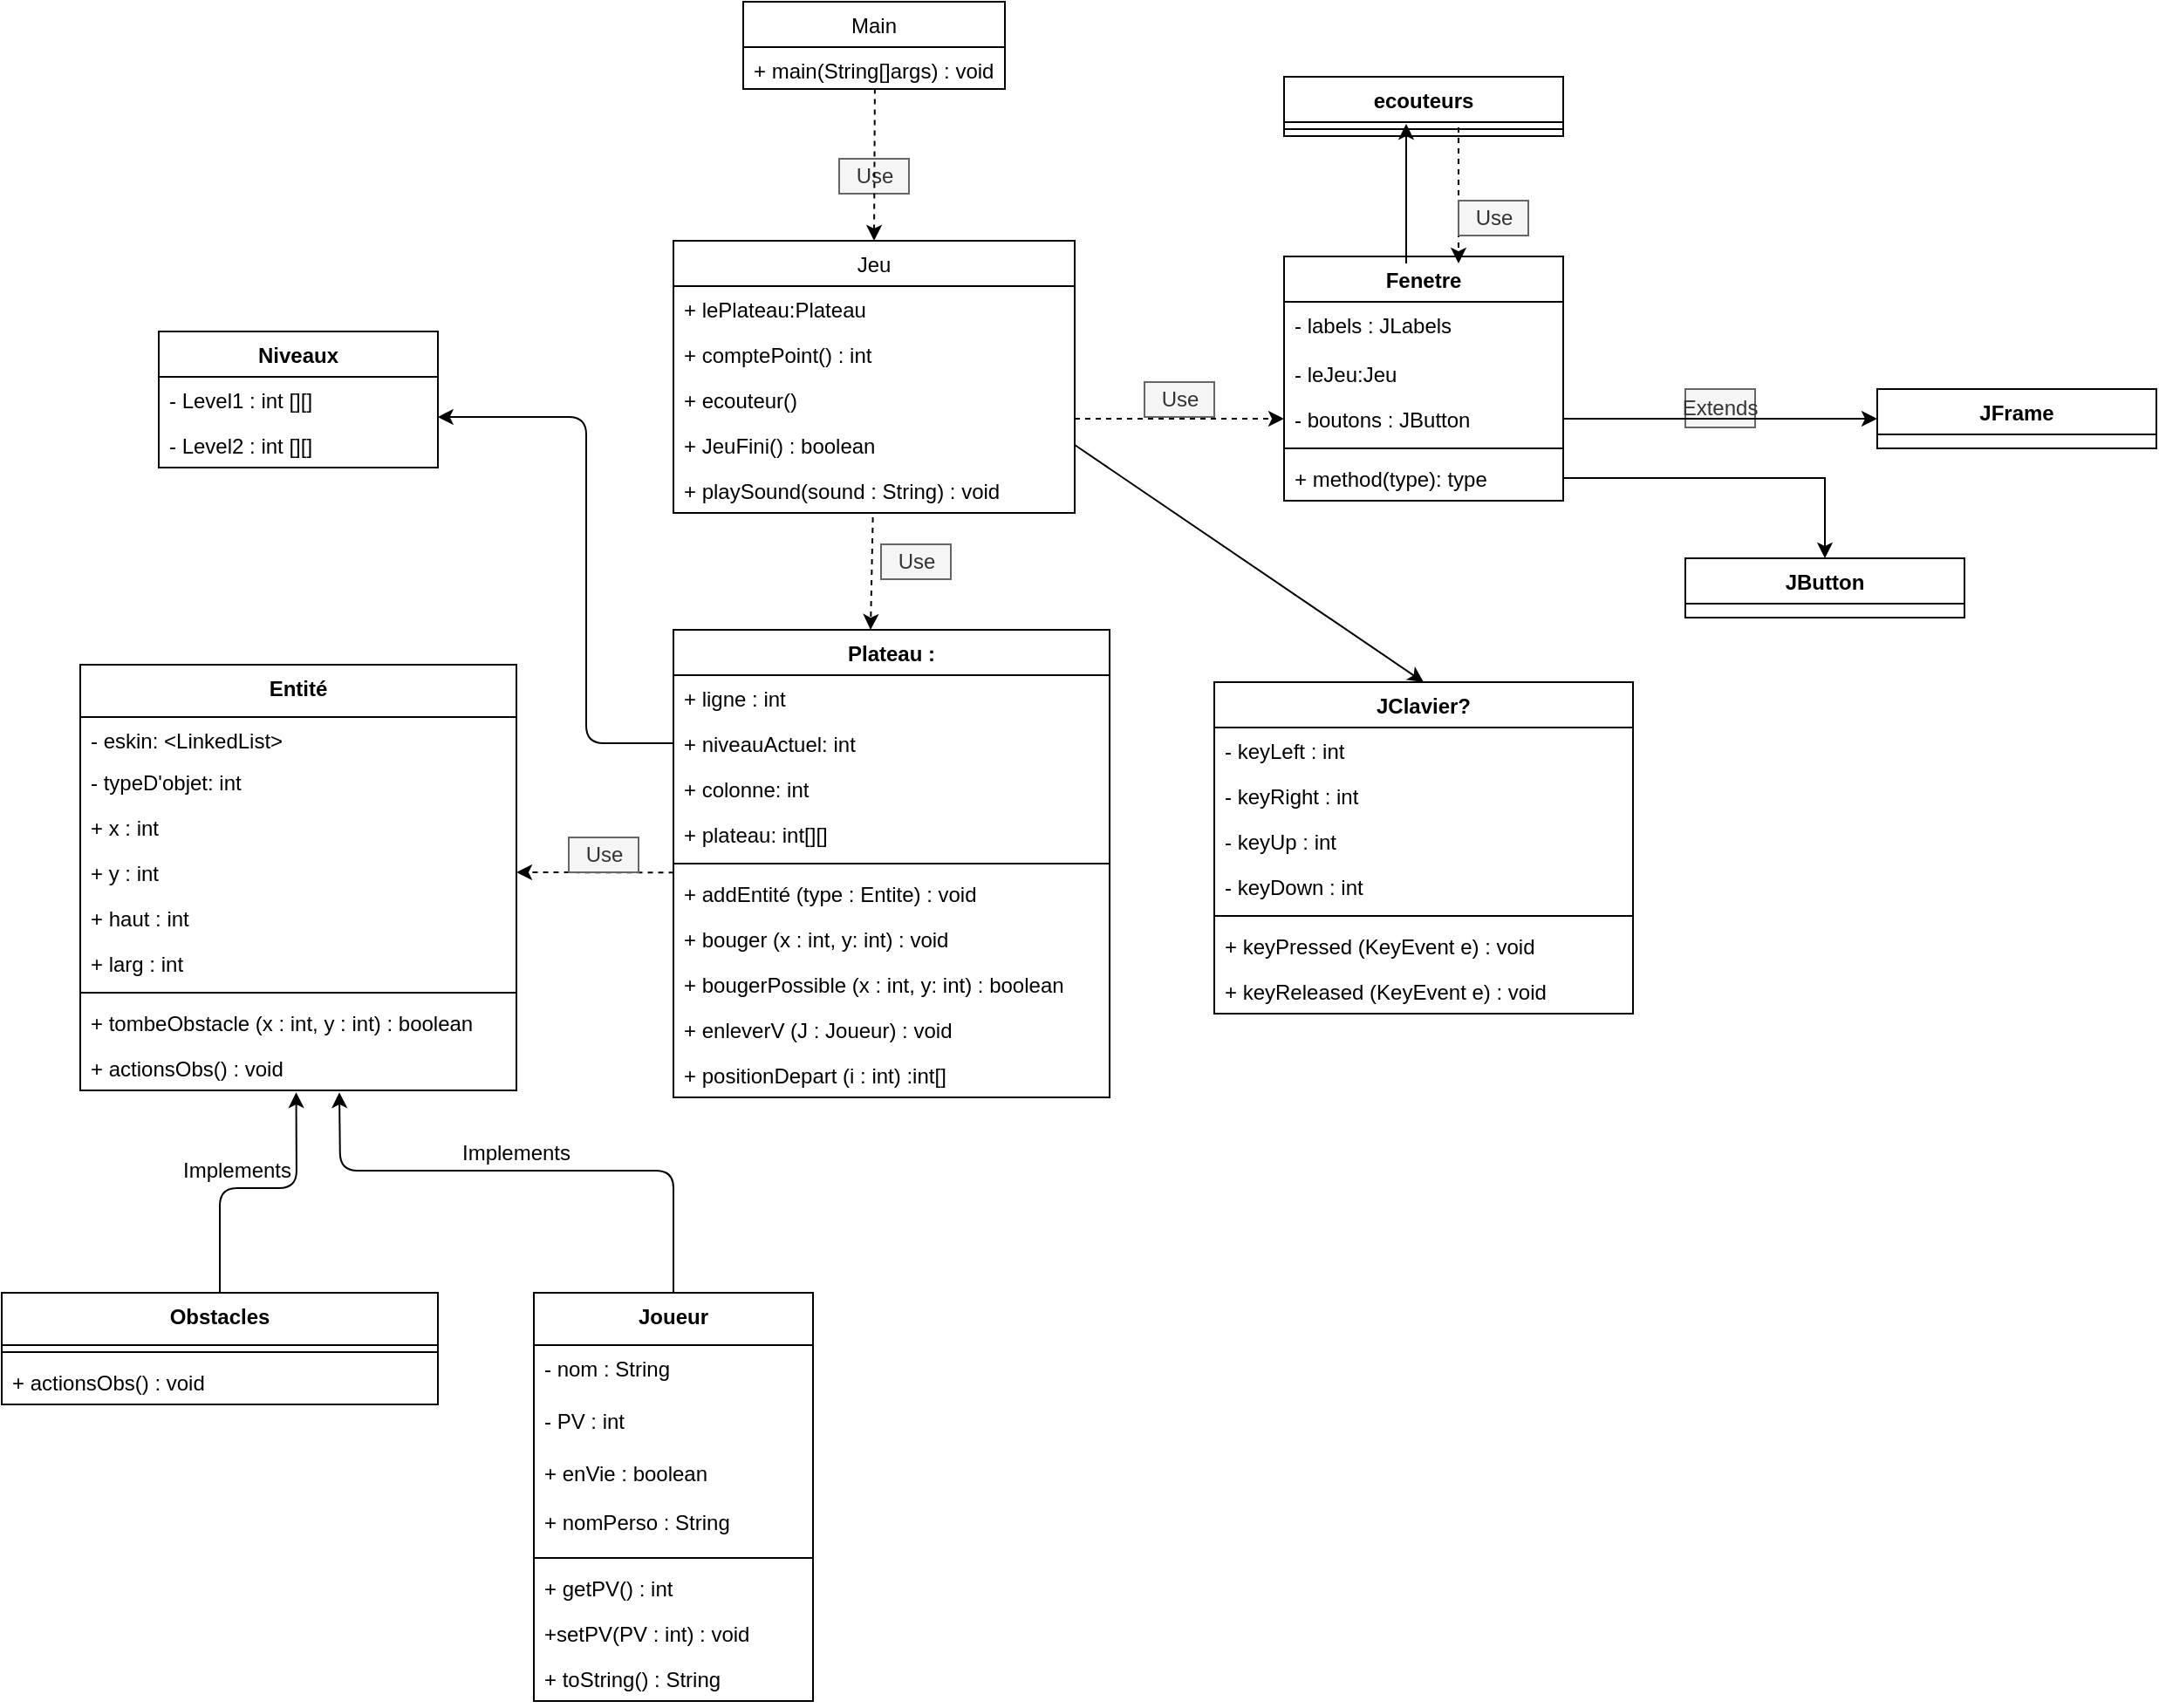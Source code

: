 <mxfile version="12.9.4" type="device"><diagram id="JENS7hhbElrBsfAX1zWO" name="Page-1"><mxGraphModel dx="1271" dy="1412" grid="0" gridSize="10" guides="1" tooltips="1" connect="1" arrows="1" fold="1" page="0" pageScale="1" pageWidth="850" pageHeight="1100" math="0" shadow="0"><root><mxCell id="0"/><mxCell id="1" parent="0"/><mxCell id="_E3UHqCzcMXtlIkbsIZ2-6" value="Use" style="text;html=1;align=center;verticalAlign=middle;resizable=0;points=[];autosize=1;strokeColor=#666666;fillColor=#f5f5f5;fontColor=#333333;gradientColor=none;" parent="1" vertex="1"><mxGeometry x="495" y="-520" width="40" height="20" as="geometry"/></mxCell><mxCell id="_E3UHqCzcMXtlIkbsIZ2-10" value="" style="endArrow=classic;html=1;dashed=1;entryX=0.5;entryY=0;entryDx=0;entryDy=0;exitX=0.503;exitY=0.99;exitDx=0;exitDy=0;exitPerimeter=0;" parent="1" source="ScqQOMzhcDzl2NeDPvof-16" target="zlo6RzaSJ0FKiPdmhO5C-1" edge="1"><mxGeometry width="50" height="50" relative="1" as="geometry"><mxPoint x="550" y="-530" as="sourcePoint"/><mxPoint x="570" y="-470" as="targetPoint"/></mxGeometry></mxCell><mxCell id="ScqQOMzhcDzl2NeDPvof-15" value="Main" style="swimlane;fontStyle=0;childLayout=stackLayout;horizontal=1;startSize=26;fillColor=none;horizontalStack=0;resizeParent=1;resizeParentMax=0;resizeLast=0;collapsible=1;marginBottom=0;" parent="1" vertex="1"><mxGeometry x="440" y="-610" width="150" height="50" as="geometry"/></mxCell><mxCell id="ScqQOMzhcDzl2NeDPvof-16" value="+ main(String[]args) : void" style="text;strokeColor=#000000;fillColor=none;align=left;verticalAlign=top;spacingLeft=4;spacingRight=4;overflow=hidden;rotatable=0;points=[[0,0.5],[1,0.5]];portConstraint=eastwest;dashed=1;" parent="ScqQOMzhcDzl2NeDPvof-15" vertex="1"><mxGeometry y="26" width="150" height="24" as="geometry"/></mxCell><mxCell id="_E3UHqCzcMXtlIkbsIZ2-15" value="Extends" style="text;html=1;strokeColor=#666666;fillColor=#f5f5f5;align=center;verticalAlign=middle;whiteSpace=wrap;rounded=0;fontColor=#333333;gradientColor=none;allowArrows=0;connectable=0;recursiveResize=0;expand=0;resizable=0;" parent="1" vertex="1"><mxGeometry x="980" y="-388" width="40" height="22" as="geometry"/></mxCell><mxCell id="_E3UHqCzcMXtlIkbsIZ2-52" value="" style="endArrow=classic;html=1;exitX=1;exitY=0.5;exitDx=0;exitDy=0;entryX=0;entryY=0.5;entryDx=0;entryDy=0;" parent="1" source="zlo6RzaSJ0FKiPdmhO5C-51" target="_E3UHqCzcMXtlIkbsIZ2-64" edge="1"><mxGeometry width="50" height="50" relative="1" as="geometry"><mxPoint x="880" y="-270" as="sourcePoint"/><mxPoint x="1080" y="-388" as="targetPoint"/></mxGeometry></mxCell><mxCell id="_E3UHqCzcMXtlIkbsIZ2-61" value="" style="endArrow=classic;html=1;exitX=0.5;exitY=0;exitDx=0;exitDy=0;entryX=0.495;entryY=1.041;entryDx=0;entryDy=0;entryPerimeter=0;" parent="1" source="zlo6RzaSJ0FKiPdmhO5C-65" target="_E3UHqCzcMXtlIkbsIZ2-42" edge="1"><mxGeometry width="50" height="50" relative="1" as="geometry"><mxPoint x="660" y="220" as="sourcePoint"/><mxPoint x="610" y="270" as="targetPoint"/><Array as="points"><mxPoint x="140" y="70"/><mxPoint x="184" y="70"/></Array></mxGeometry></mxCell><mxCell id="zlo6RzaSJ0FKiPdmhO5C-53" value="Plateau :" style="swimlane;fontStyle=1;align=center;verticalAlign=top;childLayout=stackLayout;horizontal=1;startSize=26;horizontalStack=0;resizeParent=1;resizeParentMax=0;resizeLast=0;collapsible=1;marginBottom=0;" parent="1" vertex="1"><mxGeometry x="400" y="-250" width="250" height="268" as="geometry"/></mxCell><mxCell id="zlo6RzaSJ0FKiPdmhO5C-54" value="+ ligne : int" style="text;strokeColor=none;fillColor=none;align=left;verticalAlign=top;spacingLeft=4;spacingRight=4;overflow=hidden;rotatable=0;points=[[0,0.5],[1,0.5]];portConstraint=eastwest;" parent="zlo6RzaSJ0FKiPdmhO5C-53" vertex="1"><mxGeometry y="26" width="250" height="26" as="geometry"/></mxCell><mxCell id="_E3UHqCzcMXtlIkbsIZ2-78" value="+ niveauActuel: int" style="text;strokeColor=none;fillColor=none;align=left;verticalAlign=top;spacingLeft=4;spacingRight=4;overflow=hidden;rotatable=0;points=[[0,0.5],[1,0.5]];portConstraint=eastwest;" parent="zlo6RzaSJ0FKiPdmhO5C-53" vertex="1"><mxGeometry y="52" width="250" height="26" as="geometry"/></mxCell><mxCell id="zlo6RzaSJ0FKiPdmhO5C-57" value="+ colonne: int" style="text;strokeColor=none;fillColor=none;align=left;verticalAlign=top;spacingLeft=4;spacingRight=4;overflow=hidden;rotatable=0;points=[[0,0.5],[1,0.5]];portConstraint=eastwest;" parent="zlo6RzaSJ0FKiPdmhO5C-53" vertex="1"><mxGeometry y="78" width="250" height="26" as="geometry"/></mxCell><mxCell id="zlo6RzaSJ0FKiPdmhO5C-61" value="+ plateau: int[][]" style="text;strokeColor=none;fillColor=none;align=left;verticalAlign=top;spacingLeft=4;spacingRight=4;overflow=hidden;rotatable=0;points=[[0,0.5],[1,0.5]];portConstraint=eastwest;" parent="zlo6RzaSJ0FKiPdmhO5C-53" vertex="1"><mxGeometry y="104" width="250" height="26" as="geometry"/></mxCell><mxCell id="zlo6RzaSJ0FKiPdmhO5C-55" value="" style="line;strokeWidth=1;fillColor=none;align=left;verticalAlign=middle;spacingTop=-1;spacingLeft=3;spacingRight=3;rotatable=0;labelPosition=right;points=[];portConstraint=eastwest;" parent="zlo6RzaSJ0FKiPdmhO5C-53" vertex="1"><mxGeometry y="130" width="250" height="8" as="geometry"/></mxCell><mxCell id="zlo6RzaSJ0FKiPdmhO5C-56" value="+ addEntité (type : Entite) : void" style="text;strokeColor=none;fillColor=none;align=left;verticalAlign=top;spacingLeft=4;spacingRight=4;overflow=hidden;rotatable=0;points=[[0,0.5],[1,0.5]];portConstraint=eastwest;" parent="zlo6RzaSJ0FKiPdmhO5C-53" vertex="1"><mxGeometry y="138" width="250" height="26" as="geometry"/></mxCell><mxCell id="zlo6RzaSJ0FKiPdmhO5C-62" value="+ bouger (x : int, y: int) : void" style="text;strokeColor=none;fillColor=none;align=left;verticalAlign=top;spacingLeft=4;spacingRight=4;overflow=hidden;rotatable=0;points=[[0,0.5],[1,0.5]];portConstraint=eastwest;" parent="zlo6RzaSJ0FKiPdmhO5C-53" vertex="1"><mxGeometry y="164" width="250" height="26" as="geometry"/></mxCell><mxCell id="zlo6RzaSJ0FKiPdmhO5C-63" value="+ bougerPossible (x : int, y: int) : boolean" style="text;strokeColor=none;fillColor=none;align=left;verticalAlign=top;spacingLeft=4;spacingRight=4;overflow=hidden;rotatable=0;points=[[0,0.5],[1,0.5]];portConstraint=eastwest;" parent="zlo6RzaSJ0FKiPdmhO5C-53" vertex="1"><mxGeometry y="190" width="250" height="26" as="geometry"/></mxCell><mxCell id="zlo6RzaSJ0FKiPdmhO5C-68" value="+ enleverV (J : Joueur) : void" style="text;strokeColor=none;fillColor=none;align=left;verticalAlign=top;spacingLeft=4;spacingRight=4;overflow=hidden;rotatable=0;points=[[0,0.5],[1,0.5]];portConstraint=eastwest;" parent="zlo6RzaSJ0FKiPdmhO5C-53" vertex="1"><mxGeometry y="216" width="250" height="26" as="geometry"/></mxCell><mxCell id="zlo6RzaSJ0FKiPdmhO5C-64" value="+ positionDepart (i : int) :int[]" style="text;strokeColor=none;fillColor=none;align=left;verticalAlign=top;spacingLeft=4;spacingRight=4;overflow=hidden;rotatable=0;points=[[0,0.5],[1,0.5]];portConstraint=eastwest;" parent="zlo6RzaSJ0FKiPdmhO5C-53" vertex="1"><mxGeometry y="242" width="250" height="26" as="geometry"/></mxCell><mxCell id="_E3UHqCzcMXtlIkbsIZ2-55" value="Fenetre" style="swimlane;fontStyle=1;align=center;verticalAlign=top;childLayout=stackLayout;horizontal=1;startSize=26;horizontalStack=0;resizeParent=1;resizeParentMax=0;resizeLast=0;collapsible=1;marginBottom=0;strokeColor=#000000;gradientColor=none;" parent="1" vertex="1"><mxGeometry x="750" y="-464" width="160" height="140" as="geometry"/></mxCell><mxCell id="zlo6RzaSJ0FKiPdmhO5C-52" value="- labels : JLabels" style="text;strokeColor=none;fillColor=none;align=left;verticalAlign=top;spacingLeft=4;spacingRight=4;overflow=hidden;rotatable=0;points=[[0,0.5],[1,0.5]];portConstraint=eastwest;" parent="_E3UHqCzcMXtlIkbsIZ2-55" vertex="1"><mxGeometry y="26" width="160" height="28" as="geometry"/></mxCell><mxCell id="_E3UHqCzcMXtlIkbsIZ2-53" value="- leJeu:Jeu" style="text;strokeColor=none;fillColor=none;align=left;verticalAlign=top;spacingLeft=4;spacingRight=4;overflow=hidden;rotatable=0;points=[[0,0.5],[1,0.5]];portConstraint=eastwest;" parent="_E3UHqCzcMXtlIkbsIZ2-55" vertex="1"><mxGeometry y="54" width="160" height="26" as="geometry"/></mxCell><mxCell id="zlo6RzaSJ0FKiPdmhO5C-51" value="- boutons : JButton" style="text;strokeColor=none;fillColor=none;align=left;verticalAlign=top;spacingLeft=4;spacingRight=4;overflow=hidden;rotatable=0;points=[[0,0.5],[1,0.5]];portConstraint=eastwest;" parent="_E3UHqCzcMXtlIkbsIZ2-55" vertex="1"><mxGeometry y="80" width="160" height="26" as="geometry"/></mxCell><mxCell id="_E3UHqCzcMXtlIkbsIZ2-57" value="" style="line;strokeWidth=1;fillColor=none;align=left;verticalAlign=middle;spacingTop=-1;spacingLeft=3;spacingRight=3;rotatable=0;labelPosition=right;points=[];portConstraint=eastwest;" parent="_E3UHqCzcMXtlIkbsIZ2-55" vertex="1"><mxGeometry y="106" width="160" height="8" as="geometry"/></mxCell><mxCell id="_E3UHqCzcMXtlIkbsIZ2-58" value="+ method(type): type" style="text;strokeColor=none;fillColor=none;align=left;verticalAlign=top;spacingLeft=4;spacingRight=4;overflow=hidden;rotatable=0;points=[[0,0.5],[1,0.5]];portConstraint=eastwest;" parent="_E3UHqCzcMXtlIkbsIZ2-55" vertex="1"><mxGeometry y="114" width="160" height="26" as="geometry"/></mxCell><mxCell id="_E3UHqCzcMXtlIkbsIZ2-69" value="" style="endArrow=classic;html=1;entryX=0;entryY=0.5;entryDx=0;entryDy=0;dashed=1;" parent="1" target="zlo6RzaSJ0FKiPdmhO5C-51" edge="1"><mxGeometry width="50" height="50" relative="1" as="geometry"><mxPoint x="630" y="-371" as="sourcePoint"/><mxPoint x="680" y="-420" as="targetPoint"/></mxGeometry></mxCell><mxCell id="_E3UHqCzcMXtlIkbsIZ2-64" value="JFrame" style="swimlane;fontStyle=1;align=center;verticalAlign=top;childLayout=stackLayout;horizontal=1;startSize=26;horizontalStack=0;resizeParent=1;resizeParentMax=0;resizeLast=0;collapsible=1;marginBottom=0;" parent="1" vertex="1"><mxGeometry x="1090" y="-388" width="160" height="34" as="geometry"/></mxCell><mxCell id="_E3UHqCzcMXtlIkbsIZ2-73" value="Use" style="text;html=1;align=center;verticalAlign=middle;resizable=0;points=[];autosize=1;strokeColor=#666666;fillColor=#f5f5f5;fontColor=#333333;gradientColor=none;" parent="1" vertex="1"><mxGeometry x="670" y="-392" width="40" height="20" as="geometry"/></mxCell><mxCell id="_E3UHqCzcMXtlIkbsIZ2-34" value="Entité" style="swimlane;fontStyle=1;align=center;verticalAlign=top;childLayout=stackLayout;horizontal=1;startSize=30;horizontalStack=0;resizeParent=1;resizeParentMax=0;resizeLast=0;collapsible=1;marginBottom=0;" parent="1" vertex="1"><mxGeometry x="60" y="-230" width="250" height="244" as="geometry"/></mxCell><mxCell id="_E3UHqCzcMXtlIkbsIZ2-59" value="- eskin: &lt;LinkedList&gt;" style="text;strokeColor=none;fillColor=none;align=left;verticalAlign=top;spacingLeft=4;spacingRight=4;overflow=hidden;rotatable=0;points=[[0,0.5],[1,0.5]];portConstraint=eastwest;" parent="_E3UHqCzcMXtlIkbsIZ2-34" vertex="1"><mxGeometry y="30" width="250" height="24" as="geometry"/></mxCell><mxCell id="_E3UHqCzcMXtlIkbsIZ2-60" value="- typeD'objet: int" style="text;strokeColor=none;fillColor=none;align=left;verticalAlign=top;spacingLeft=4;spacingRight=4;overflow=hidden;rotatable=0;points=[[0,0.5],[1,0.5]];portConstraint=eastwest;" parent="_E3UHqCzcMXtlIkbsIZ2-34" vertex="1"><mxGeometry y="54" width="250" height="26" as="geometry"/></mxCell><mxCell id="_E3UHqCzcMXtlIkbsIZ2-35" value="+ x : int" style="text;strokeColor=none;fillColor=none;align=left;verticalAlign=top;spacingLeft=4;spacingRight=4;overflow=hidden;rotatable=0;points=[[0,0.5],[1,0.5]];portConstraint=eastwest;" parent="_E3UHqCzcMXtlIkbsIZ2-34" vertex="1"><mxGeometry y="80" width="250" height="26" as="geometry"/></mxCell><mxCell id="_E3UHqCzcMXtlIkbsIZ2-36" value="+ y : int" style="text;strokeColor=none;fillColor=none;align=left;verticalAlign=top;spacingLeft=4;spacingRight=4;overflow=hidden;rotatable=0;points=[[0,0.5],[1,0.5]];portConstraint=eastwest;" parent="_E3UHqCzcMXtlIkbsIZ2-34" vertex="1"><mxGeometry y="106" width="250" height="26" as="geometry"/></mxCell><mxCell id="_E3UHqCzcMXtlIkbsIZ2-37" value="+ haut : int" style="text;strokeColor=none;fillColor=none;align=left;verticalAlign=top;spacingLeft=4;spacingRight=4;overflow=hidden;rotatable=0;points=[[0,0.5],[1,0.5]];portConstraint=eastwest;" parent="_E3UHqCzcMXtlIkbsIZ2-34" vertex="1"><mxGeometry y="132" width="250" height="26" as="geometry"/></mxCell><mxCell id="_E3UHqCzcMXtlIkbsIZ2-38" value="+ larg : int" style="text;strokeColor=none;fillColor=none;align=left;verticalAlign=top;spacingLeft=4;spacingRight=4;overflow=hidden;rotatable=0;points=[[0,0.5],[1,0.5]];portConstraint=eastwest;" parent="_E3UHqCzcMXtlIkbsIZ2-34" vertex="1"><mxGeometry y="158" width="250" height="26" as="geometry"/></mxCell><mxCell id="_E3UHqCzcMXtlIkbsIZ2-39" value="" style="line;strokeWidth=1;fillColor=none;align=left;verticalAlign=middle;spacingTop=-1;spacingLeft=3;spacingRight=3;rotatable=0;labelPosition=right;points=[];portConstraint=eastwest;" parent="_E3UHqCzcMXtlIkbsIZ2-34" vertex="1"><mxGeometry y="184" width="250" height="8" as="geometry"/></mxCell><mxCell id="_E3UHqCzcMXtlIkbsIZ2-40" value="+ tombeObstacle (x : int, y : int) : boolean " style="text;strokeColor=none;fillColor=none;align=left;verticalAlign=top;spacingLeft=4;spacingRight=4;overflow=hidden;rotatable=0;points=[[0,0.5],[1,0.5]];portConstraint=eastwest;" parent="_E3UHqCzcMXtlIkbsIZ2-34" vertex="1"><mxGeometry y="192" width="250" height="26" as="geometry"/></mxCell><mxCell id="_E3UHqCzcMXtlIkbsIZ2-42" value="+ actionsObs() : void" style="text;strokeColor=none;fillColor=none;align=left;verticalAlign=top;spacingLeft=4;spacingRight=4;overflow=hidden;rotatable=0;points=[[0,0.5],[1,0.5]];portConstraint=eastwest;" parent="_E3UHqCzcMXtlIkbsIZ2-34" vertex="1"><mxGeometry y="218" width="250" height="26" as="geometry"/></mxCell><mxCell id="zlo6RzaSJ0FKiPdmhO5C-84" value="Niveaux" style="swimlane;fontStyle=1;align=center;verticalAlign=top;childLayout=stackLayout;horizontal=1;startSize=26;horizontalStack=0;resizeParent=1;resizeParentMax=0;resizeLast=0;collapsible=1;marginBottom=0;" parent="1" vertex="1"><mxGeometry x="105" y="-421" width="160" height="78" as="geometry"/></mxCell><mxCell id="zlo6RzaSJ0FKiPdmhO5C-85" value="- Level1 : int [][]" style="text;strokeColor=none;fillColor=none;align=left;verticalAlign=top;spacingLeft=4;spacingRight=4;overflow=hidden;rotatable=0;points=[[0,0.5],[1,0.5]];portConstraint=eastwest;" parent="zlo6RzaSJ0FKiPdmhO5C-84" vertex="1"><mxGeometry y="26" width="160" height="26" as="geometry"/></mxCell><mxCell id="zlo6RzaSJ0FKiPdmhO5C-89" value="- Level2 : int [][]" style="text;strokeColor=none;fillColor=none;align=left;verticalAlign=top;spacingLeft=4;spacingRight=4;overflow=hidden;rotatable=0;points=[[0,0.5],[1,0.5]];portConstraint=eastwest;" parent="zlo6RzaSJ0FKiPdmhO5C-84" vertex="1"><mxGeometry y="52" width="160" height="26" as="geometry"/></mxCell><mxCell id="_E3UHqCzcMXtlIkbsIZ2-79" value="" style="endArrow=classic;html=1;exitX=0;exitY=0.5;exitDx=0;exitDy=0;entryX=0.999;entryY=-0.115;entryDx=0;entryDy=0;entryPerimeter=0;" parent="1" source="_E3UHqCzcMXtlIkbsIZ2-78" target="zlo6RzaSJ0FKiPdmhO5C-89" edge="1"><mxGeometry width="50" height="50" relative="1" as="geometry"><mxPoint x="370" y="-120" as="sourcePoint"/><mxPoint x="420" y="-170" as="targetPoint"/><Array as="points"><mxPoint x="350" y="-185"/><mxPoint x="350" y="-372"/></Array></mxGeometry></mxCell><mxCell id="zlo6RzaSJ0FKiPdmhO5C-65" value="Obstacles" style="swimlane;fontStyle=1;align=center;verticalAlign=top;childLayout=stackLayout;horizontal=1;startSize=30;horizontalStack=0;resizeParent=1;resizeParentMax=0;resizeLast=0;collapsible=1;marginBottom=0;" parent="1" vertex="1"><mxGeometry x="15" y="130" width="250" height="64" as="geometry"/></mxCell><mxCell id="zlo6RzaSJ0FKiPdmhO5C-67" value="" style="line;strokeWidth=1;fillColor=none;align=left;verticalAlign=middle;spacingTop=-1;spacingLeft=3;spacingRight=3;rotatable=0;labelPosition=right;points=[];portConstraint=eastwest;" parent="zlo6RzaSJ0FKiPdmhO5C-65" vertex="1"><mxGeometry y="30" width="250" height="8" as="geometry"/></mxCell><mxCell id="zlo6RzaSJ0FKiPdmhO5C-74" value="+ actionsObs() : void" style="text;strokeColor=none;fillColor=none;align=left;verticalAlign=top;spacingLeft=4;spacingRight=4;overflow=hidden;rotatable=0;points=[[0,0.5],[1,0.5]];portConstraint=eastwest;" parent="zlo6RzaSJ0FKiPdmhO5C-65" vertex="1"><mxGeometry y="38" width="250" height="26" as="geometry"/></mxCell><mxCell id="zlo6RzaSJ0FKiPdmhO5C-5" value="Joueur" style="swimlane;fontStyle=1;align=center;verticalAlign=top;childLayout=stackLayout;horizontal=1;startSize=30;horizontalStack=0;resizeParent=1;resizeParentMax=0;resizeLast=0;collapsible=1;marginBottom=0;" parent="1" vertex="1"><mxGeometry x="320" y="130" width="160" height="234" as="geometry"/></mxCell><mxCell id="zlo6RzaSJ0FKiPdmhO5C-37" value="- nom : String" style="text;strokeColor=none;fillColor=none;align=left;verticalAlign=top;spacingLeft=4;spacingRight=4;overflow=hidden;rotatable=0;points=[[0,0.5],[1,0.5]];portConstraint=eastwest;" parent="zlo6RzaSJ0FKiPdmhO5C-5" vertex="1"><mxGeometry y="30" width="160" height="30" as="geometry"/></mxCell><mxCell id="zlo6RzaSJ0FKiPdmhO5C-36" value="- PV : int" style="text;strokeColor=none;fillColor=none;align=left;verticalAlign=top;spacingLeft=4;spacingRight=4;overflow=hidden;rotatable=0;points=[[0,0.5],[1,0.5]];portConstraint=eastwest;" parent="zlo6RzaSJ0FKiPdmhO5C-5" vertex="1"><mxGeometry y="60" width="160" height="30" as="geometry"/></mxCell><mxCell id="zlo6RzaSJ0FKiPdmhO5C-35" value="+ enVie : boolean" style="text;strokeColor=none;fillColor=none;align=left;verticalAlign=top;spacingLeft=4;spacingRight=4;overflow=hidden;rotatable=0;points=[[0,0.5],[1,0.5]];portConstraint=eastwest;" parent="zlo6RzaSJ0FKiPdmhO5C-5" vertex="1"><mxGeometry y="90" width="160" height="28" as="geometry"/></mxCell><mxCell id="zlo6RzaSJ0FKiPdmhO5C-40" value="+ nomPerso : String" style="text;strokeColor=none;fillColor=none;align=left;verticalAlign=top;spacingLeft=4;spacingRight=4;overflow=hidden;rotatable=0;points=[[0,0.5],[1,0.5]];portConstraint=eastwest;" parent="zlo6RzaSJ0FKiPdmhO5C-5" vertex="1"><mxGeometry y="118" width="160" height="30" as="geometry"/></mxCell><mxCell id="zlo6RzaSJ0FKiPdmhO5C-7" value="" style="line;strokeWidth=1;fillColor=none;align=left;verticalAlign=middle;spacingTop=-1;spacingLeft=3;spacingRight=3;rotatable=0;labelPosition=right;points=[];portConstraint=eastwest;" parent="zlo6RzaSJ0FKiPdmhO5C-5" vertex="1"><mxGeometry y="148" width="160" height="8" as="geometry"/></mxCell><mxCell id="zlo6RzaSJ0FKiPdmhO5C-8" value="+ getPV() : int" style="text;strokeColor=none;fillColor=none;align=left;verticalAlign=top;spacingLeft=4;spacingRight=4;overflow=hidden;rotatable=0;points=[[0,0.5],[1,0.5]];portConstraint=eastwest;" parent="zlo6RzaSJ0FKiPdmhO5C-5" vertex="1"><mxGeometry y="156" width="160" height="26" as="geometry"/></mxCell><mxCell id="zlo6RzaSJ0FKiPdmhO5C-46" value="+setPV(PV : int) : void" style="text;strokeColor=none;fillColor=none;align=left;verticalAlign=top;spacingLeft=4;spacingRight=4;overflow=hidden;rotatable=0;points=[[0,0.5],[1,0.5]];portConstraint=eastwest;" parent="zlo6RzaSJ0FKiPdmhO5C-5" vertex="1"><mxGeometry y="182" width="160" height="26" as="geometry"/></mxCell><mxCell id="zlo6RzaSJ0FKiPdmhO5C-47" value="+ toString() : String" style="text;strokeColor=none;fillColor=none;align=left;verticalAlign=top;spacingLeft=4;spacingRight=4;overflow=hidden;rotatable=0;points=[[0,0.5],[1,0.5]];portConstraint=eastwest;" parent="zlo6RzaSJ0FKiPdmhO5C-5" vertex="1"><mxGeometry y="208" width="160" height="26" as="geometry"/></mxCell><mxCell id="_E3UHqCzcMXtlIkbsIZ2-80" value="" style="endArrow=classic;html=1;exitX=0.5;exitY=0;exitDx=0;exitDy=0;entryX=0.594;entryY=1.041;entryDx=0;entryDy=0;entryPerimeter=0;" parent="1" source="zlo6RzaSJ0FKiPdmhO5C-5" target="_E3UHqCzcMXtlIkbsIZ2-42" edge="1"><mxGeometry width="50" height="50" relative="1" as="geometry"><mxPoint x="360" y="20" as="sourcePoint"/><mxPoint x="310" y="70" as="targetPoint"/><Array as="points"><mxPoint x="400" y="60"/><mxPoint x="209" y="60"/></Array></mxGeometry></mxCell><mxCell id="_E3UHqCzcMXtlIkbsIZ2-81" value="Implements" style="text;html=1;strokeColor=none;fillColor=none;align=center;verticalAlign=middle;whiteSpace=wrap;rounded=0;" parent="1" vertex="1"><mxGeometry x="290" y="40" width="40" height="20" as="geometry"/></mxCell><mxCell id="_E3UHqCzcMXtlIkbsIZ2-84" value="Implements" style="text;html=1;strokeColor=none;fillColor=none;align=center;verticalAlign=middle;whiteSpace=wrap;rounded=0;" parent="1" vertex="1"><mxGeometry x="130" y="50" width="40" height="20" as="geometry"/></mxCell><mxCell id="_E3UHqCzcMXtlIkbsIZ2-85" value="" style="endArrow=classic;html=1;entryX=1;entryY=0.5;entryDx=0;entryDy=0;exitX=0.001;exitY=0.045;exitDx=0;exitDy=0;exitPerimeter=0;dashed=1;" parent="1" source="zlo6RzaSJ0FKiPdmhO5C-56" target="_E3UHqCzcMXtlIkbsIZ2-36" edge="1"><mxGeometry width="50" height="50" relative="1" as="geometry"><mxPoint x="660" y="85" as="sourcePoint"/><mxPoint x="710" y="35" as="targetPoint"/></mxGeometry></mxCell><mxCell id="_E3UHqCzcMXtlIkbsIZ2-86" value="" style="endArrow=classic;html=1;dashed=1;exitX=0.497;exitY=1.095;exitDx=0;exitDy=0;exitPerimeter=0;" parent="1" source="zlo6RzaSJ0FKiPdmhO5C-48" edge="1"><mxGeometry width="50" height="50" relative="1" as="geometry"><mxPoint x="490" y="-120" as="sourcePoint"/><mxPoint x="513" y="-250" as="targetPoint"/></mxGeometry></mxCell><mxCell id="_E3UHqCzcMXtlIkbsIZ2-87" value="Use" style="text;html=1;align=center;verticalAlign=middle;resizable=0;points=[];autosize=1;strokeColor=#666666;fillColor=#f5f5f5;fontColor=#333333;gradientColor=none;" parent="1" vertex="1"><mxGeometry x="519" y="-299" width="40" height="20" as="geometry"/></mxCell><mxCell id="zlo6RzaSJ0FKiPdmhO5C-1" value="Jeu" style="swimlane;fontStyle=0;childLayout=stackLayout;horizontal=1;startSize=26;fillColor=none;horizontalStack=0;resizeParent=1;resizeParentMax=0;resizeLast=0;collapsible=1;marginBottom=0;" parent="1" vertex="1"><mxGeometry x="400" y="-473" width="230" height="156" as="geometry"/></mxCell><mxCell id="_E3UHqCzcMXtlIkbsIZ2-77" value="+ lePlateau:Plateau" style="text;strokeColor=none;fillColor=none;align=left;verticalAlign=top;spacingLeft=4;spacingRight=4;overflow=hidden;rotatable=0;points=[[0,0.5],[1,0.5]];portConstraint=eastwest;" parent="zlo6RzaSJ0FKiPdmhO5C-1" vertex="1"><mxGeometry y="26" width="230" height="26" as="geometry"/></mxCell><mxCell id="zlo6RzaSJ0FKiPdmhO5C-2" value="+ comptePoint() : int" style="text;strokeColor=none;fillColor=none;align=left;verticalAlign=top;spacingLeft=4;spacingRight=4;overflow=hidden;rotatable=0;points=[[0,0.5],[1,0.5]];portConstraint=eastwest;" parent="zlo6RzaSJ0FKiPdmhO5C-1" vertex="1"><mxGeometry y="52" width="230" height="26" as="geometry"/></mxCell><mxCell id="zlo6RzaSJ0FKiPdmhO5C-3" value="+ ecouteur()" style="text;strokeColor=none;fillColor=none;align=left;verticalAlign=top;spacingLeft=4;spacingRight=4;overflow=hidden;rotatable=0;points=[[0,0.5],[1,0.5]];portConstraint=eastwest;" parent="zlo6RzaSJ0FKiPdmhO5C-1" vertex="1"><mxGeometry y="78" width="230" height="26" as="geometry"/></mxCell><mxCell id="zlo6RzaSJ0FKiPdmhO5C-4" value="+ JeuFini() : boolean" style="text;strokeColor=none;fillColor=none;align=left;verticalAlign=top;spacingLeft=4;spacingRight=4;overflow=hidden;rotatable=0;points=[[0,0.5],[1,0.5]];portConstraint=eastwest;" parent="zlo6RzaSJ0FKiPdmhO5C-1" vertex="1"><mxGeometry y="104" width="230" height="26" as="geometry"/></mxCell><mxCell id="zlo6RzaSJ0FKiPdmhO5C-48" value="+ playSound(sound : String) : void" style="text;strokeColor=none;fillColor=none;align=left;verticalAlign=top;spacingLeft=4;spacingRight=4;overflow=hidden;rotatable=0;points=[[0,0.5],[1,0.5]];portConstraint=eastwest;" parent="zlo6RzaSJ0FKiPdmhO5C-1" vertex="1"><mxGeometry y="130" width="230" height="26" as="geometry"/></mxCell><mxCell id="zlo6RzaSJ0FKiPdmhO5C-76" value="JClavier?" style="swimlane;fontStyle=1;align=center;verticalAlign=top;childLayout=stackLayout;horizontal=1;startSize=26;horizontalStack=0;resizeParent=1;resizeParentMax=0;resizeLast=0;collapsible=1;marginBottom=0;" parent="1" vertex="1"><mxGeometry x="710" y="-220" width="240" height="190" as="geometry"/></mxCell><mxCell id="zlo6RzaSJ0FKiPdmhO5C-77" value="- keyLeft : int" style="text;strokeColor=none;fillColor=none;align=left;verticalAlign=top;spacingLeft=4;spacingRight=4;overflow=hidden;rotatable=0;points=[[0,0.5],[1,0.5]];portConstraint=eastwest;" parent="zlo6RzaSJ0FKiPdmhO5C-76" vertex="1"><mxGeometry y="26" width="240" height="26" as="geometry"/></mxCell><mxCell id="zlo6RzaSJ0FKiPdmhO5C-80" value="- keyRight : int" style="text;strokeColor=none;fillColor=none;align=left;verticalAlign=top;spacingLeft=4;spacingRight=4;overflow=hidden;rotatable=0;points=[[0,0.5],[1,0.5]];portConstraint=eastwest;" parent="zlo6RzaSJ0FKiPdmhO5C-76" vertex="1"><mxGeometry y="52" width="240" height="26" as="geometry"/></mxCell><mxCell id="zlo6RzaSJ0FKiPdmhO5C-81" value="- keyUp : int" style="text;strokeColor=none;fillColor=none;align=left;verticalAlign=top;spacingLeft=4;spacingRight=4;overflow=hidden;rotatable=0;points=[[0,0.5],[1,0.5]];portConstraint=eastwest;" parent="zlo6RzaSJ0FKiPdmhO5C-76" vertex="1"><mxGeometry y="78" width="240" height="26" as="geometry"/></mxCell><mxCell id="zlo6RzaSJ0FKiPdmhO5C-82" value="- keyDown : int" style="text;strokeColor=none;fillColor=none;align=left;verticalAlign=top;spacingLeft=4;spacingRight=4;overflow=hidden;rotatable=0;points=[[0,0.5],[1,0.5]];portConstraint=eastwest;" parent="zlo6RzaSJ0FKiPdmhO5C-76" vertex="1"><mxGeometry y="104" width="240" height="26" as="geometry"/></mxCell><mxCell id="zlo6RzaSJ0FKiPdmhO5C-78" value="" style="line;strokeWidth=1;fillColor=none;align=left;verticalAlign=middle;spacingTop=-1;spacingLeft=3;spacingRight=3;rotatable=0;labelPosition=right;points=[];portConstraint=eastwest;" parent="zlo6RzaSJ0FKiPdmhO5C-76" vertex="1"><mxGeometry y="130" width="240" height="8" as="geometry"/></mxCell><mxCell id="zlo6RzaSJ0FKiPdmhO5C-79" value="+ keyPressed (KeyEvent e) : void" style="text;strokeColor=none;fillColor=none;align=left;verticalAlign=top;spacingLeft=4;spacingRight=4;overflow=hidden;rotatable=0;points=[[0,0.5],[1,0.5]];portConstraint=eastwest;" parent="zlo6RzaSJ0FKiPdmhO5C-76" vertex="1"><mxGeometry y="138" width="240" height="26" as="geometry"/></mxCell><mxCell id="zlo6RzaSJ0FKiPdmhO5C-83" value="+ keyReleased (KeyEvent e) : void" style="text;strokeColor=none;fillColor=none;align=left;verticalAlign=top;spacingLeft=4;spacingRight=4;overflow=hidden;rotatable=0;points=[[0,0.5],[1,0.5]];portConstraint=eastwest;" parent="zlo6RzaSJ0FKiPdmhO5C-76" vertex="1"><mxGeometry y="164" width="240" height="26" as="geometry"/></mxCell><mxCell id="_E3UHqCzcMXtlIkbsIZ2-89" value="ecouteurs" style="swimlane;fontStyle=1;align=center;verticalAlign=top;childLayout=stackLayout;horizontal=1;startSize=26;horizontalStack=0;resizeParent=1;resizeParentMax=0;resizeLast=0;collapsible=1;marginBottom=0;strokeColor=#000000;gradientColor=none;" parent="1" vertex="1"><mxGeometry x="750" y="-567" width="160" height="34" as="geometry"/></mxCell><mxCell id="_E3UHqCzcMXtlIkbsIZ2-93" value="" style="line;strokeWidth=1;fillColor=none;align=left;verticalAlign=middle;spacingTop=-1;spacingLeft=3;spacingRight=3;rotatable=0;labelPosition=right;points=[];portConstraint=eastwest;" parent="_E3UHqCzcMXtlIkbsIZ2-89" vertex="1"><mxGeometry y="26" width="160" height="8" as="geometry"/></mxCell><mxCell id="_E3UHqCzcMXtlIkbsIZ2-99" value="" style="endArrow=classic;html=1;" parent="1" edge="1"><mxGeometry width="50" height="50" relative="1" as="geometry"><mxPoint x="820" y="-460" as="sourcePoint"/><mxPoint x="820" y="-540" as="targetPoint"/></mxGeometry></mxCell><mxCell id="_E3UHqCzcMXtlIkbsIZ2-100" value="" style="endArrow=classic;html=1;dashed=1;" parent="1" edge="1"><mxGeometry width="50" height="50" relative="1" as="geometry"><mxPoint x="850" y="-538" as="sourcePoint"/><mxPoint x="850" y="-460" as="targetPoint"/></mxGeometry></mxCell><mxCell id="_E3UHqCzcMXtlIkbsIZ2-101" value="Use" style="text;html=1;align=center;verticalAlign=middle;resizable=0;points=[];autosize=1;strokeColor=#666666;fillColor=#f5f5f5;fontColor=#333333;gradientColor=none;" parent="1" vertex="1"><mxGeometry x="850" y="-496" width="40" height="20" as="geometry"/></mxCell><mxCell id="_E3UHqCzcMXtlIkbsIZ2-105" value="JButton" style="swimlane;fontStyle=1;align=center;verticalAlign=top;childLayout=stackLayout;horizontal=1;startSize=26;horizontalStack=0;resizeParent=1;resizeParentMax=0;resizeLast=0;collapsible=1;marginBottom=0;" parent="1" vertex="1"><mxGeometry x="980" y="-291" width="160" height="34" as="geometry"/></mxCell><mxCell id="_E3UHqCzcMXtlIkbsIZ2-106" style="edgeStyle=orthogonalEdgeStyle;rounded=0;orthogonalLoop=1;jettySize=auto;html=1;exitX=1;exitY=0.5;exitDx=0;exitDy=0;entryX=0.5;entryY=0;entryDx=0;entryDy=0;" parent="1" source="_E3UHqCzcMXtlIkbsIZ2-58" target="_E3UHqCzcMXtlIkbsIZ2-105" edge="1"><mxGeometry relative="1" as="geometry"/></mxCell><mxCell id="_E3UHqCzcMXtlIkbsIZ2-107" value="" style="endArrow=classic;html=1;exitX=1;exitY=0.5;exitDx=0;exitDy=0;entryX=0.5;entryY=0;entryDx=0;entryDy=0;" parent="1" source="zlo6RzaSJ0FKiPdmhO5C-4" target="zlo6RzaSJ0FKiPdmhO5C-76" edge="1"><mxGeometry width="50" height="50" relative="1" as="geometry"><mxPoint x="770" y="-250" as="sourcePoint"/><mxPoint x="820" y="-300" as="targetPoint"/></mxGeometry></mxCell><mxCell id="2B_CAsKK9wmWR3e0AuOP-1" value="Use" style="text;html=1;align=center;verticalAlign=middle;resizable=0;points=[];autosize=1;strokeColor=#666666;fillColor=#f5f5f5;fontColor=#333333;gradientColor=none;" vertex="1" parent="1"><mxGeometry x="340" y="-131" width="40" height="20" as="geometry"/></mxCell></root></mxGraphModel></diagram></mxfile>